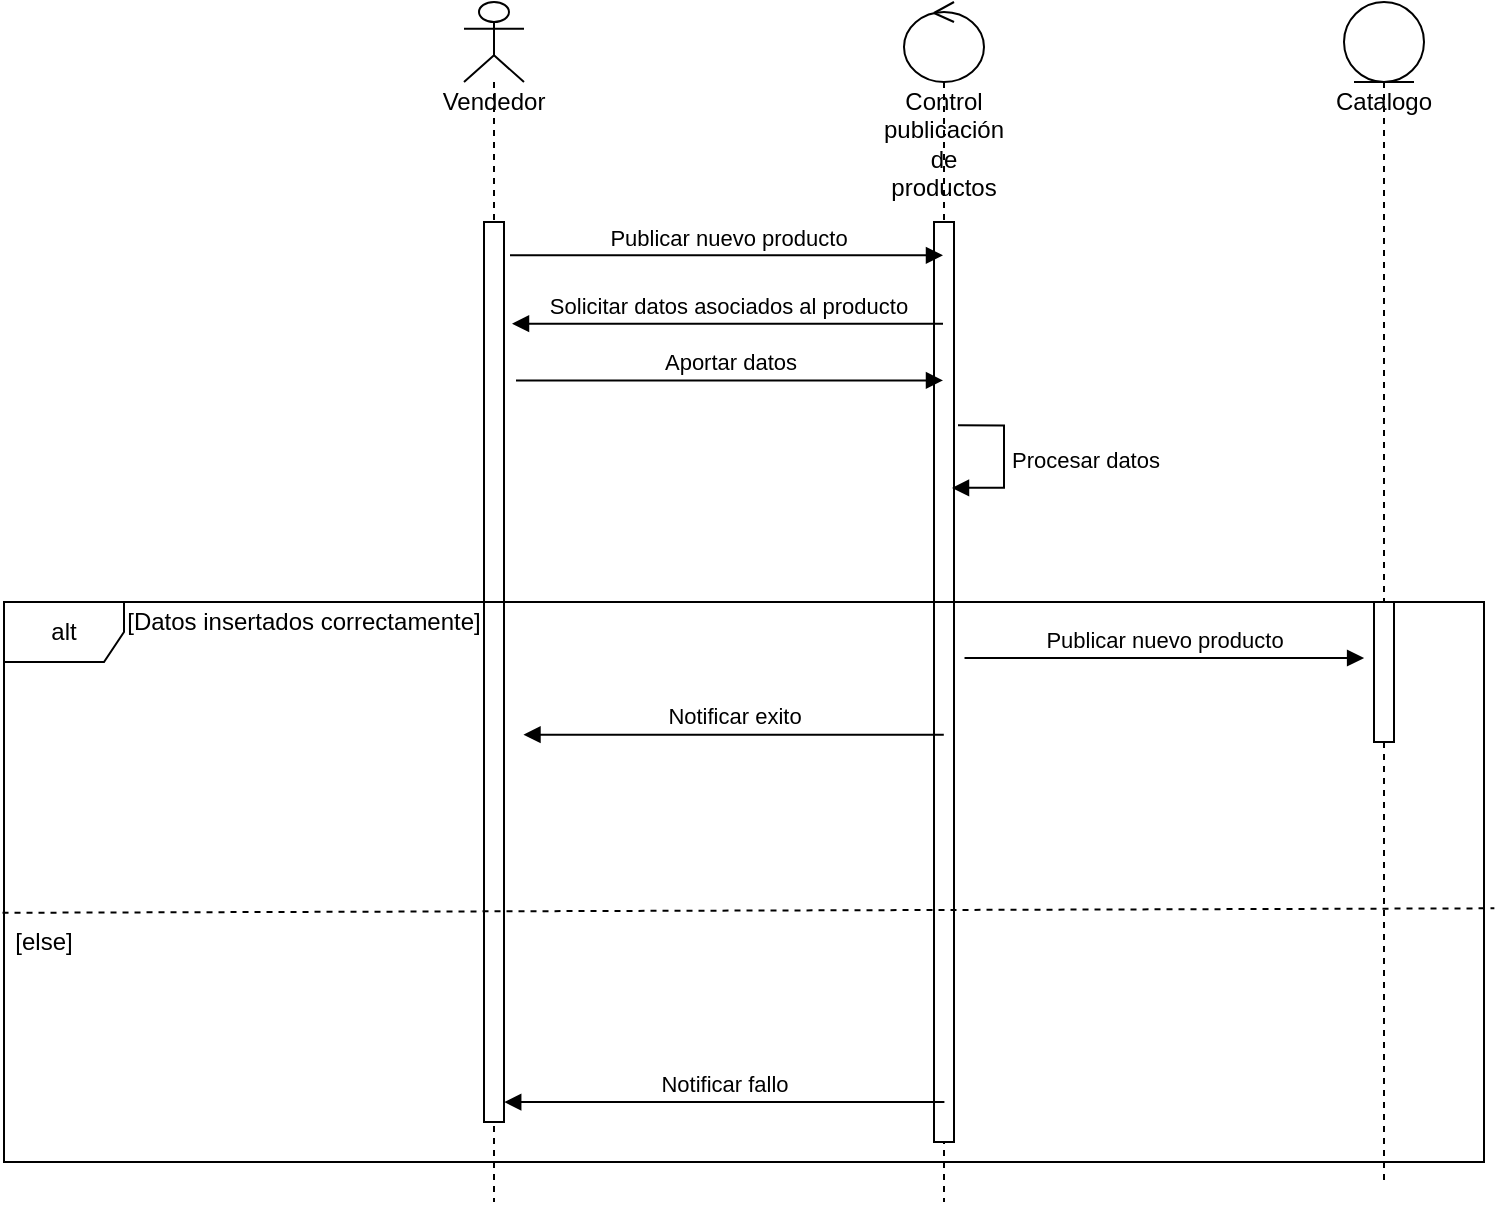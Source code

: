 <mxfile version="14.5.7" type="github">
  <diagram name="Page-1" id="13e1069c-82ec-6db2-03f1-153e76fe0fe0">
    <mxGraphModel dx="1662" dy="737" grid="1" gridSize="10" guides="1" tooltips="1" connect="1" arrows="1" fold="1" page="1" pageScale="1" pageWidth="1100" pageHeight="850" background="#ffffff" math="0" shadow="0">
      <root>
        <mxCell id="0" />
        <mxCell id="1" parent="0" />
        <mxCell id="obODThyj6J91PLrF7VNU-1" value="Vendedor" style="shape=umlLifeline;participant=umlActor;perimeter=lifelinePerimeter;whiteSpace=wrap;html=1;container=1;collapsible=0;recursiveResize=0;verticalAlign=top;spacingTop=36;outlineConnect=0;" vertex="1" parent="1">
          <mxGeometry x="540" y="210" width="30" height="600" as="geometry" />
        </mxCell>
        <mxCell id="obODThyj6J91PLrF7VNU-3" value="" style="html=1;points=[];perimeter=orthogonalPerimeter;" vertex="1" parent="obODThyj6J91PLrF7VNU-1">
          <mxGeometry x="10" y="110" width="10" height="450" as="geometry" />
        </mxCell>
        <mxCell id="obODThyj6J91PLrF7VNU-5" value="Control publicación de productos" style="shape=umlLifeline;participant=umlControl;perimeter=lifelinePerimeter;whiteSpace=wrap;html=1;container=1;collapsible=0;recursiveResize=0;verticalAlign=top;spacingTop=36;outlineConnect=0;" vertex="1" parent="1">
          <mxGeometry x="760" y="210" width="40" height="600" as="geometry" />
        </mxCell>
        <mxCell id="obODThyj6J91PLrF7VNU-6" value="" style="html=1;points=[];perimeter=orthogonalPerimeter;" vertex="1" parent="obODThyj6J91PLrF7VNU-5">
          <mxGeometry x="15" y="110" width="10" height="460" as="geometry" />
        </mxCell>
        <mxCell id="obODThyj6J91PLrF7VNU-11" value="Procesar datos" style="edgeStyle=orthogonalEdgeStyle;html=1;align=left;spacingLeft=2;endArrow=block;rounded=0;exitX=1.2;exitY=0.221;exitDx=0;exitDy=0;exitPerimeter=0;entryX=0.9;entryY=0.289;entryDx=0;entryDy=0;entryPerimeter=0;" edge="1" target="obODThyj6J91PLrF7VNU-6" parent="obODThyj6J91PLrF7VNU-5" source="obODThyj6J91PLrF7VNU-6">
          <mxGeometry relative="1" as="geometry">
            <mxPoint x="20" y="280" as="sourcePoint" />
            <Array as="points">
              <mxPoint x="50" y="212" />
              <mxPoint x="50" y="243" />
            </Array>
            <mxPoint x="20" y="270" as="targetPoint" />
          </mxGeometry>
        </mxCell>
        <mxCell id="obODThyj6J91PLrF7VNU-7" value="Publicar nuevo producto" style="html=1;verticalAlign=bottom;endArrow=block;exitX=1.3;exitY=0.037;exitDx=0;exitDy=0;exitPerimeter=0;" edge="1" parent="1" source="obODThyj6J91PLrF7VNU-3" target="obODThyj6J91PLrF7VNU-5">
          <mxGeometry width="80" relative="1" as="geometry">
            <mxPoint x="810" y="410" as="sourcePoint" />
            <mxPoint x="890" y="410" as="targetPoint" />
          </mxGeometry>
        </mxCell>
        <mxCell id="obODThyj6J91PLrF7VNU-8" value="Solicitar datos asociados al producto" style="html=1;verticalAlign=bottom;endArrow=block;entryX=1.4;entryY=0.113;entryDx=0;entryDy=0;entryPerimeter=0;" edge="1" parent="1" source="obODThyj6J91PLrF7VNU-5" target="obODThyj6J91PLrF7VNU-3">
          <mxGeometry width="80" relative="1" as="geometry">
            <mxPoint x="700" y="410" as="sourcePoint" />
            <mxPoint x="890" y="410" as="targetPoint" />
          </mxGeometry>
        </mxCell>
        <mxCell id="obODThyj6J91PLrF7VNU-9" value="Aportar datos" style="html=1;verticalAlign=bottom;endArrow=block;exitX=1.6;exitY=0.176;exitDx=0;exitDy=0;exitPerimeter=0;" edge="1" parent="1" source="obODThyj6J91PLrF7VNU-3" target="obODThyj6J91PLrF7VNU-5">
          <mxGeometry width="80" relative="1" as="geometry">
            <mxPoint x="810" y="410" as="sourcePoint" />
            <mxPoint x="890" y="410" as="targetPoint" />
          </mxGeometry>
        </mxCell>
        <mxCell id="obODThyj6J91PLrF7VNU-12" value="Catalogo" style="shape=umlLifeline;participant=umlEntity;perimeter=lifelinePerimeter;whiteSpace=wrap;html=1;container=1;collapsible=0;recursiveResize=0;verticalAlign=top;spacingTop=36;outlineConnect=0;" vertex="1" parent="1">
          <mxGeometry x="980" y="210" width="40" height="590" as="geometry" />
        </mxCell>
        <mxCell id="obODThyj6J91PLrF7VNU-13" value="" style="html=1;points=[];perimeter=orthogonalPerimeter;" vertex="1" parent="obODThyj6J91PLrF7VNU-12">
          <mxGeometry x="15" y="300" width="10" height="70" as="geometry" />
        </mxCell>
        <mxCell id="obODThyj6J91PLrF7VNU-14" value="alt" style="shape=umlFrame;whiteSpace=wrap;html=1;" vertex="1" parent="1">
          <mxGeometry x="310" y="510" width="740" height="280" as="geometry" />
        </mxCell>
        <mxCell id="obODThyj6J91PLrF7VNU-15" value="[Datos insertados correctamente]" style="text;html=1;strokeColor=none;fillColor=none;align=center;verticalAlign=middle;whiteSpace=wrap;rounded=0;" vertex="1" parent="1">
          <mxGeometry x="370" y="510" width="180" height="20" as="geometry" />
        </mxCell>
        <mxCell id="obODThyj6J91PLrF7VNU-16" value="Publicar nuevo producto" style="html=1;verticalAlign=bottom;endArrow=block;exitX=0.649;exitY=0.1;exitDx=0;exitDy=0;exitPerimeter=0;entryX=0.919;entryY=0.1;entryDx=0;entryDy=0;entryPerimeter=0;" edge="1" parent="1" source="obODThyj6J91PLrF7VNU-14" target="obODThyj6J91PLrF7VNU-14">
          <mxGeometry width="80" relative="1" as="geometry">
            <mxPoint x="930" y="650" as="sourcePoint" />
            <mxPoint x="1010" y="650" as="targetPoint" />
          </mxGeometry>
        </mxCell>
        <mxCell id="obODThyj6J91PLrF7VNU-17" value="Notificar exito" style="html=1;verticalAlign=bottom;endArrow=block;exitX=0.635;exitY=0.237;exitDx=0;exitDy=0;exitPerimeter=0;entryX=0.351;entryY=0.237;entryDx=0;entryDy=0;entryPerimeter=0;" edge="1" parent="1" source="obODThyj6J91PLrF7VNU-14" target="obODThyj6J91PLrF7VNU-14">
          <mxGeometry width="80" relative="1" as="geometry">
            <mxPoint x="930" y="650" as="sourcePoint" />
            <mxPoint x="560" y="600" as="targetPoint" />
          </mxGeometry>
        </mxCell>
        <mxCell id="obODThyj6J91PLrF7VNU-18" value="" style="endArrow=none;dashed=1;html=1;exitX=-0.001;exitY=0.555;exitDx=0;exitDy=0;exitPerimeter=0;entryX=1.007;entryY=0.547;entryDx=0;entryDy=0;entryPerimeter=0;" edge="1" parent="1" source="obODThyj6J91PLrF7VNU-14" target="obODThyj6J91PLrF7VNU-14">
          <mxGeometry width="50" height="50" relative="1" as="geometry">
            <mxPoint x="940" y="640" as="sourcePoint" />
            <mxPoint x="990" y="590" as="targetPoint" />
          </mxGeometry>
        </mxCell>
        <mxCell id="obODThyj6J91PLrF7VNU-19" value="[else]" style="text;html=1;strokeColor=none;fillColor=none;align=center;verticalAlign=middle;whiteSpace=wrap;rounded=0;" vertex="1" parent="1">
          <mxGeometry x="310" y="670" width="40" height="20" as="geometry" />
        </mxCell>
        <mxCell id="obODThyj6J91PLrF7VNU-28" value="Notificar fallo" style="html=1;verticalAlign=bottom;endArrow=block;exitX=0.71;exitY=0.154;exitDx=0;exitDy=0;exitPerimeter=0;entryX=0.355;entryY=0.154;entryDx=0;entryDy=0;entryPerimeter=0;" edge="1" parent="1">
          <mxGeometry width="80" relative="1" as="geometry">
            <mxPoint x="780.2" y="760.02" as="sourcePoint" />
            <mxPoint x="560.1" y="760.02" as="targetPoint" />
          </mxGeometry>
        </mxCell>
      </root>
    </mxGraphModel>
  </diagram>
</mxfile>
